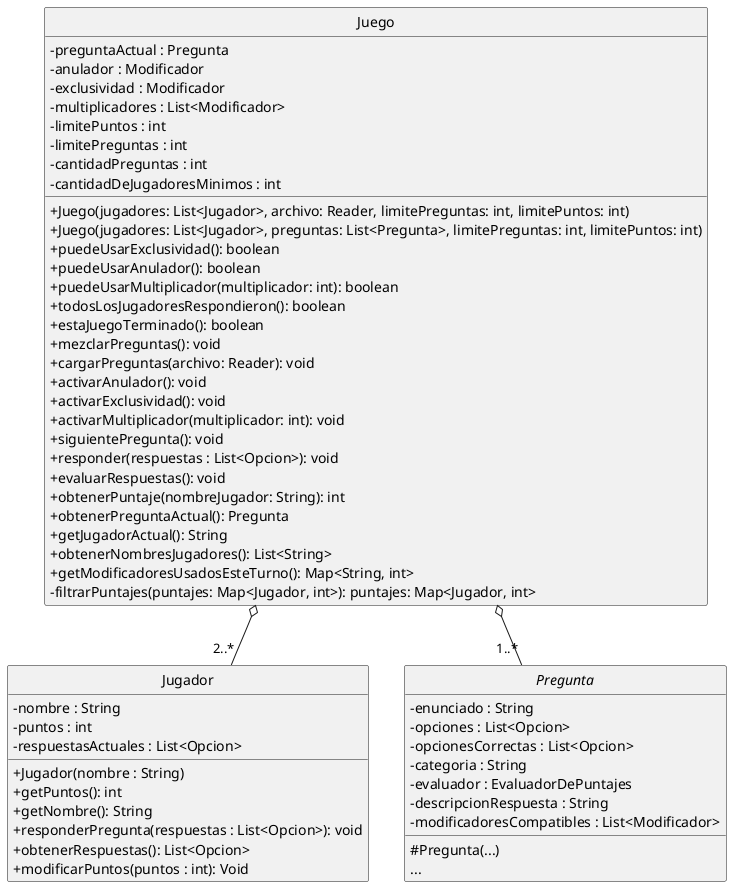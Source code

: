 @startuml

hide circle
skinparam classAttributeIconSize 0
skinparam monochrome true

class Juego {
    - preguntaActual : Pregunta
    - anulador : Modificador
    - exclusividad : Modificador
    - multiplicadores : List<Modificador>
    - limitePuntos : int
    - limitePreguntas : int
    - cantidadPreguntas : int
    - cantidadDeJugadoresMinimos : int

    + Juego(jugadores: List<Jugador>, archivo: Reader, limitePreguntas: int, limitePuntos: int)
    + Juego(jugadores: List<Jugador>, preguntas: List<Pregunta>, limitePreguntas: int, limitePuntos: int)
    + puedeUsarExclusividad(): boolean
    + puedeUsarAnulador(): boolean
    + puedeUsarMultiplicador(multiplicador: int): boolean
    + todosLosJugadoresRespondieron(): boolean
    + estaJuegoTerminado(): boolean
    + mezclarPreguntas(): void
    + cargarPreguntas(archivo: Reader): void
    + activarAnulador(): void
    + activarExclusividad(): void
    + activarMultiplicador(multiplicador: int): void
    + siguientePregunta(): void
    + responder(respuestas : List<Opcion>): void
    + evaluarRespuestas(): void
    + obtenerPuntaje(nombreJugador: String): int
    + obtenerPreguntaActual(): Pregunta
    + getJugadorActual(): String
    + obtenerNombresJugadores(): List<String>
    + getModificadoresUsadosEsteTurno(): Map<String, int>
    - filtrarPuntajes(puntajes: Map<Jugador, int>): puntajes: Map<Jugador, int>



}

class Jugador {
    - nombre : String
    - puntos : int
    - respuestasActuales : List<Opcion>

    + Jugador(nombre : String)
    + getPuntos(): int
    + getNombre(): String
    + responderPregunta(respuestas : List<Opcion>): void
    + obtenerRespuestas(): List<Opcion>
    + modificarPuntos(puntos : int): Void
}

abstract Pregunta {
    - enunciado : String
    - opciones : List<Opcion>
    - opcionesCorrectas : List<Opcion>
    - categoria : String
    - evaluador : EvaluadorDePuntajes
    - descripcionRespuesta : String
    - modificadoresCompatibles : List<Modificador>
    # Pregunta(...)
    {method} ...
}

Juego o-- "1..*" Pregunta
Juego o-- "2..*" Jugador

@enduml
